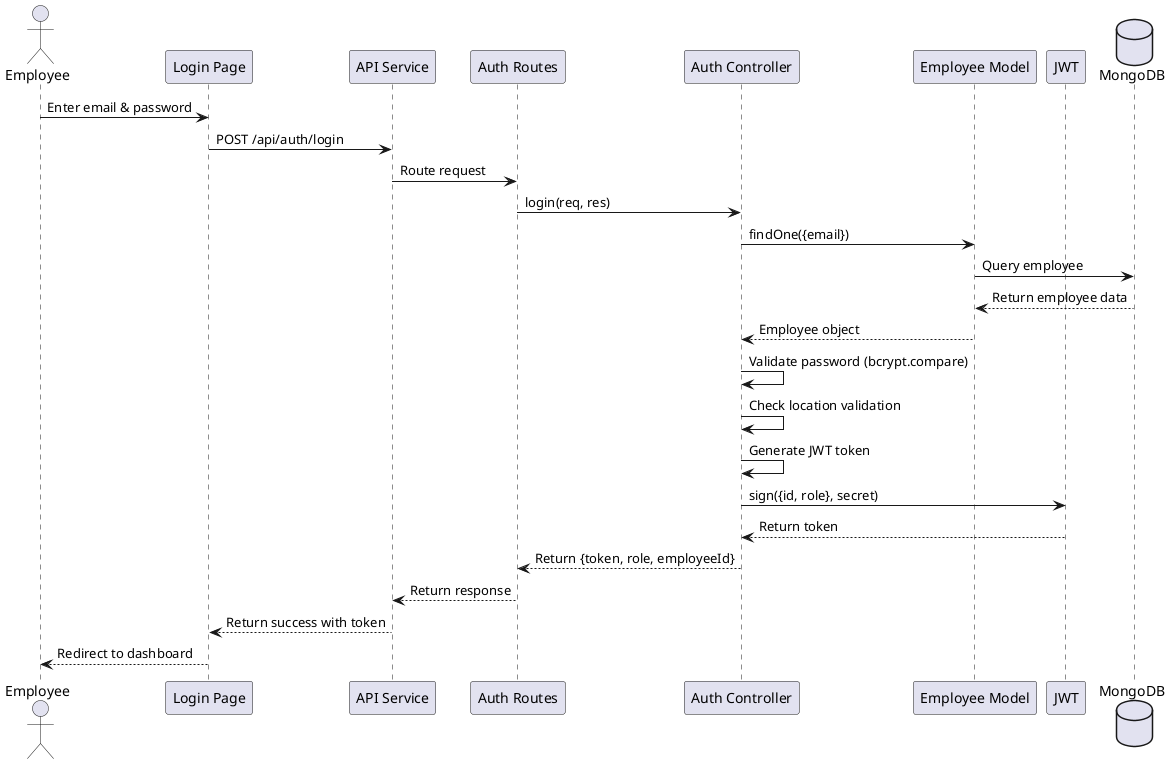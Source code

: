 @startuml Sequence Diagram - Employee Login Process

actor Employee
participant "Login Page" as LoginPage
participant "API Service" as API
participant "Auth Routes" as AuthRoutes
participant "Auth Controller" as AuthController
participant "Employee Model" as EmployeeModel
participant "JWT" as JWT
database "MongoDB" as DB

Employee -> LoginPage: Enter email & password
LoginPage -> API: POST /api/auth/login
API -> AuthRoutes: Route request
AuthRoutes -> AuthController: login(req, res)

AuthController -> EmployeeModel: findOne({email})
EmployeeModel -> DB: Query employee
DB --> EmployeeModel: Return employee data
EmployeeModel --> AuthController: Employee object

AuthController -> AuthController: Validate password (bcrypt.compare)
AuthController -> AuthController: Check location validation
AuthController -> AuthController: Generate JWT token

AuthController -> JWT: sign({id, role}, secret)
JWT --> AuthController: Return token

AuthController --> AuthRoutes: Return {token, role, employeeId}
AuthRoutes --> API: Return response
API --> LoginPage: Return success with token
LoginPage --> Employee: Redirect to dashboard

@enduml
